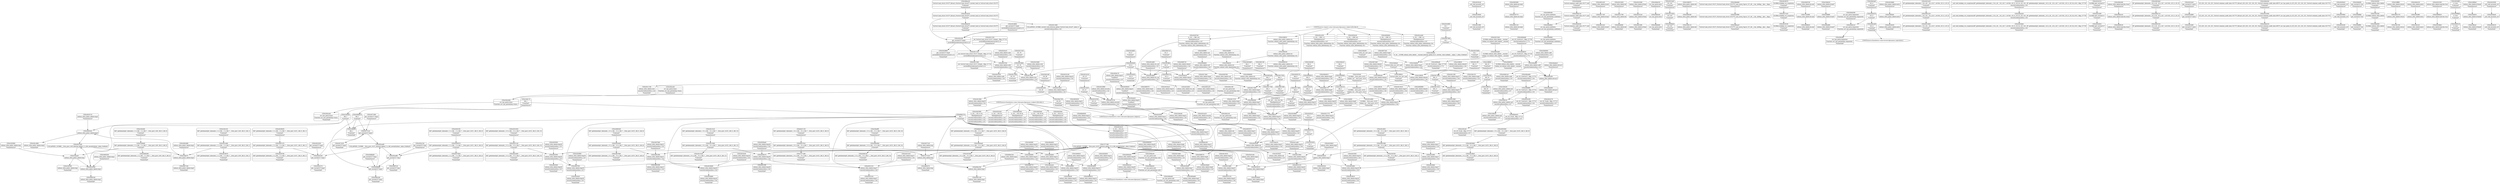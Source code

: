 digraph {
	CE0x55fe580 [shape=record,shape=Mrecord,label="{CE0x55fe580|i64_4|*Constant*|*SummSource*}"]
	CE0x5605970 [shape=record,shape=Mrecord,label="{CE0x5605970|selinux_xfrm_delete:tmp11|security/selinux/xfrm.c,142|*SummSink*}"]
	CE0x5615540 [shape=record,shape=Mrecord,label="{CE0x5615540|GLOBAL:selinux_xfrm_delete.__warned|Global_var:selinux_xfrm_delete.__warned|*SummSource*}"]
	CE0x5639760 [shape=record,shape=Mrecord,label="{CE0x5639760|selinux_xfrm_delete:call|security/selinux/xfrm.c,142|*SummSink*}"]
	CE0x56372c0 [shape=record,shape=Mrecord,label="{CE0x56372c0|selinux_xfrm_delete:tmp|*SummSource*}"]
	CE0x568a5d0 [shape=record,shape=Mrecord,label="{CE0x568a5d0|get_current227:tmp1|*SummSink*}"]
	CE0x56162a0 [shape=record,shape=Mrecord,label="{CE0x56162a0|_call_void_mcount()_#3|*SummSource*}"]
	CE0x56721a0 [shape=record,shape=Mrecord,label="{CE0x56721a0|get_current227:tmp3}"]
	CE0x55fbce0 [shape=record,shape=Mrecord,label="{CE0x55fbce0|selinux_xfrm_policy_delete:call|security/selinux/xfrm.c,327|*SummSink*}"]
	CE0x560f570 [shape=record,shape=Mrecord,label="{CE0x560f570|selinux_xfrm_delete:tmp6|security/selinux/xfrm.c,142}"]
	CE0x55fe510 [shape=record,shape=Mrecord,label="{CE0x55fe510|i64_5|*Constant*|*SummSink*}"]
	CE0x562f710 [shape=record,shape=Mrecord,label="{CE0x562f710|i32_1|*Constant*}"]
	CE0x5616c00 [shape=record,shape=Mrecord,label="{CE0x5616c00|selinux_xfrm_delete:tmp16|security/selinux/xfrm.c,142|*SummSource*}"]
	CE0x560f370 [shape=record,shape=Mrecord,label="{CE0x560f370|selinux_xfrm_delete:tmp5|security/selinux/xfrm.c,142|*SummSource*}"]
	CE0x563a920 [shape=record,shape=Mrecord,label="{CE0x563a920|i32_0|*Constant*|*SummSink*}"]
	CE0x5605060 [shape=record,shape=Mrecord,label="{CE0x5605060|selinux_xfrm_delete:do.body|*SummSource*}"]
	CE0x5618db0 [shape=record,shape=Mrecord,label="{CE0x5618db0|selinux_xfrm_delete:tmp10|security/selinux/xfrm.c,142|*SummSink*}"]
	CE0x5608b60 [shape=record,shape=Mrecord,label="{CE0x5608b60|get_current227:tmp1}"]
	CE0x564d150 [shape=record,shape=Mrecord,label="{CE0x564d150|%struct.common_audit_data.1017*_null|*Constant*}"]
	CE0x5612c10 [shape=record,shape=Mrecord,label="{CE0x5612c10|selinux_xfrm_delete:tmp24|security/selinux/xfrm.c,144|*SummSink*}"]
	CE0x563ccd0 [shape=record,shape=Mrecord,label="{CE0x563ccd0|i64_0|*Constant*|*SummSink*}"]
	CE0x5604e60 [shape=record,shape=Mrecord,label="{CE0x5604e60|selinux_xfrm_delete:tmp7|security/selinux/xfrm.c,142|*SummSink*}"]
	CE0x5605150 [shape=record,shape=Mrecord,label="{CE0x5605150|selinux_xfrm_delete:do.body|*SummSink*}"]
	CE0x5636150 [shape=record,shape=Mrecord,label="{CE0x5636150|i64_0|*Constant*|*SummSource*}"]
	CE0x5633d70 [shape=record,shape=Mrecord,label="{CE0x5633d70|selinux_xfrm_delete:tmp3}"]
	CE0x562f780 [shape=record,shape=Mrecord,label="{CE0x562f780|selinux_xfrm_delete:tmp29|security/selinux/xfrm.c,147}"]
	CE0x56045c0 [shape=record,shape=Mrecord,label="{CE0x56045c0|selinux_xfrm_delete:tmp30|security/selinux/xfrm.c,147|*SummSink*}"]
	CE0x5600810 [shape=record,shape=Mrecord,label="{CE0x5600810|i64_4|*Constant*}"]
	CE0x564f4f0 [shape=record,shape=Mrecord,label="{CE0x564f4f0|selinux_xfrm_delete:tmp32|security/selinux/xfrm.c,150|*SummSource*}"]
	CE0x5616b90 [shape=record,shape=Mrecord,label="{CE0x5616b90|selinux_xfrm_delete:tmp16|security/selinux/xfrm.c,142}"]
	CE0x5601450 [shape=record,shape=Mrecord,label="{CE0x5601450|selinux_xfrm_delete:if.end|*SummSource*}"]
	CE0x5615830 [shape=record,shape=Mrecord,label="{CE0x5615830|selinux_xfrm_delete:bb|*SummSource*}"]
	CE0x56102a0 [shape=record,shape=Mrecord,label="{CE0x56102a0|selinux_xfrm_delete:if.then}"]
	CE0x5615790 [shape=record,shape=Mrecord,label="{CE0x5615790|selinux_xfrm_delete:bb}"]
	CE0x564b9d0 [shape=record,shape=Mrecord,label="{CE0x564b9d0|avc_has_perm:entry|*SummSink*}"]
	CE0x561f060 [shape=record,shape=Mrecord,label="{CE0x561f060|selinux_xfrm_delete:tmp17|security/selinux/xfrm.c,142|*SummSink*}"]
	CE0x5603ed0 [shape=record,shape=Mrecord,label="{CE0x5603ed0|GLOBAL:selinux_xfrm_delete.__warned|Global_var:selinux_xfrm_delete.__warned}"]
	CE0x5615dc0 [shape=record,shape=Mrecord,label="{CE0x5615dc0|i32_142|*Constant*|*SummSource*}"]
	CE0x55fb5b0 [shape=record,shape=Mrecord,label="{CE0x55fb5b0|selinux_xfrm_policy_delete:call|security/selinux/xfrm.c,327|*SummSource*}"]
	CE0x5616f00 [shape=record,shape=Mrecord,label="{CE0x5616f00|i8_1|*Constant*|*SummSource*}"]
	CE0x5612060 [shape=record,shape=Mrecord,label="{CE0x5612060|selinux_xfrm_delete:tmp22|security/selinux/xfrm.c,144|*SummSink*}"]
	CE0x55fcbf0 [shape=record,shape=Mrecord,label="{CE0x55fcbf0|selinux_xfrm_delete:ctx|Function::selinux_xfrm_delete&Arg::ctx::|*SummSource*}"]
	CE0x5610fd0 [shape=record,shape=Mrecord,label="{CE0x5610fd0|i32_78|*Constant*}"]
	CE0x5603940 [shape=record,shape=Mrecord,label="{CE0x5603940|i64*_getelementptr_inbounds_(_15_x_i64_,_15_x_i64_*___llvm_gcov_ctr25,_i64_0,_i64_9)|*Constant*|*SummSource*}"]
	CE0x564bed0 [shape=record,shape=Mrecord,label="{CE0x564bed0|avc_has_perm:ssid|Function::avc_has_perm&Arg::ssid::|*SummSink*}"]
	CE0x561f7b0 [shape=record,shape=Mrecord,label="{CE0x561f7b0|selinux_xfrm_delete:call4|security/selinux/xfrm.c,142}"]
	CE0x55fb110 [shape=record,shape=Mrecord,label="{CE0x55fb110|selinux_xfrm_policy_delete:bb|*SummSink*}"]
	CE0x566e8d0 [shape=record,shape=Mrecord,label="{CE0x566e8d0|%struct.task_struct.1015*_(%struct.task_struct.1015**)*_asm_movq_%gs:$_1:P_,$0_,_r,im,_dirflag_,_fpsr_,_flags_|*SummSource*}"]
	CE0x5618070 [shape=record,shape=Mrecord,label="{CE0x5618070|GLOBAL:lockdep_rcu_suspicious|*Constant*|*SummSource*}"]
	CE0x6cb70c0 [shape=record,shape=Mrecord,label="{CE0x6cb70c0|i64*_getelementptr_inbounds_(_15_x_i64_,_15_x_i64_*___llvm_gcov_ctr25,_i64_0,_i64_0)|*Constant*}"]
	CE0x564c190 [shape=record,shape=Mrecord,label="{CE0x564c190|avc_has_perm:tsid|Function::avc_has_perm&Arg::tsid::|*SummSource*}"]
	CE0x72ce060 [shape=record,shape=Mrecord,label="{CE0x72ce060|selinux_xfrm_delete:do.end}"]
	CE0x561fa10 [shape=record,shape=Mrecord,label="{CE0x561fa10|selinux_xfrm_delete:call4|security/selinux/xfrm.c,142|*SummSource*}"]
	CE0x5614140 [shape=record,shape=Mrecord,label="{CE0x5614140|selinux_xfrm_delete:tmp19|security/selinux/xfrm.c,142|*SummSource*}"]
	CE0x564d4d0 [shape=record,shape=Mrecord,label="{CE0x564d4d0|%struct.common_audit_data.1017*_null|*Constant*|*SummSource*}"]
	CE0x5609ed0 [shape=record,shape=Mrecord,label="{CE0x5609ed0|_ret_i32_%retval.0,_!dbg_!27728|security/selinux/avc.c,775|*SummSink*}"]
	CE0x5642990 [shape=record,shape=Mrecord,label="{CE0x5642990|4:_i32,_:_CR_12,16_|*MultipleSource*|security/selinux/xfrm.c,142|security/selinux/xfrm.c,142|security/selinux/xfrm.c,147}"]
	CE0x560af60 [shape=record,shape=Mrecord,label="{CE0x560af60|selinux_xfrm_delete:if.end7|*SummSink*}"]
	CE0x55fecb0 [shape=record,shape=Mrecord,label="{CE0x55fecb0|selinux_xfrm_delete:tmp21|security/selinux/xfrm.c,142|*SummSource*}"]
	CE0x5600240 [shape=record,shape=Mrecord,label="{CE0x5600240|selinux_xfrm_policy_delete:tmp1|*SummSink*}"]
	CE0x5622b60 [shape=record,shape=Mrecord,label="{CE0x5622b60|i8_1|*Constant*|*SummSink*}"]
	CE0x5631310 [shape=record,shape=Mrecord,label="{CE0x5631310|selinux_xfrm_delete:tmp27|security/selinux/xfrm.c,145}"]
	CE0x5613b80 [shape=record,shape=Mrecord,label="{CE0x5613b80|selinux_xfrm_delete:cred|security/selinux/xfrm.c,142|*SummSource*}"]
	CE0x5608d00 [shape=record,shape=Mrecord,label="{CE0x5608d00|selinux_xfrm_delete:ctx|Function::selinux_xfrm_delete&Arg::ctx::|*SummSink*}"]
	"CONST[source:0(mediator),value:0(static)][purpose:{operation}]"
	CE0x5603a30 [shape=record,shape=Mrecord,label="{CE0x5603a30|selinux_xfrm_delete:tobool|security/selinux/xfrm.c,142|*SummSink*}"]
	CE0x562ae20 [shape=record,shape=Mrecord,label="{CE0x562ae20|%struct.task_struct.1015**_bitcast_(%struct.task_struct**_current_task_to_%struct.task_struct.1015**)|*Constant*}"]
	CE0x5619d60 [shape=record,shape=Mrecord,label="{CE0x5619d60|selinux_xfrm_policy_delete:entry|*SummSource*}"]
	CE0x56312a0 [shape=record,shape=Mrecord,label="{CE0x56312a0|i64*_getelementptr_inbounds_(_15_x_i64_,_15_x_i64_*___llvm_gcov_ctr25,_i64_0,_i64_13)|*Constant*}"]
	CE0x5615f90 [shape=record,shape=Mrecord,label="{CE0x5615f90|_call_void_mcount()_#3|*SummSink*}"]
	CE0x56012f0 [shape=record,shape=Mrecord,label="{CE0x56012f0|i64_3|*Constant*|*SummSource*}"]
	CE0x565a7e0 [shape=record,shape=Mrecord,label="{CE0x565a7e0|get_current227:tmp|*SummSource*}"]
	CE0x55fe410 [shape=record,shape=Mrecord,label="{CE0x55fe410|i64_5|*Constant*|*SummSource*}"]
	CE0x5624190 [shape=record,shape=Mrecord,label="{CE0x5624190|get_current227:tmp2}"]
	CE0x5601e20 [shape=record,shape=Mrecord,label="{CE0x5601e20|i8*_getelementptr_inbounds_(_24_x_i8_,_24_x_i8_*_.str244,_i32_0,_i32_0)|*Constant*}"]
	CE0x560a430 [shape=record,shape=Mrecord,label="{CE0x560a430|_call_void_lockdep_rcu_suspicious(i8*_getelementptr_inbounds_(_24_x_i8_,_24_x_i8_*_.str244,_i32_0,_i32_0),_i32_142,_i8*_getelementptr_inbounds_(_45_x_i8_,_45_x_i8_*_.str1245,_i32_0,_i32_0))_#10,_!dbg_!27729|security/selinux/xfrm.c,142}"]
	CE0x561e440 [shape=record,shape=Mrecord,label="{CE0x561e440|4:_i32,_:_CRE_2,4_|*MultipleSource*|security/selinux/xfrm.c,147|Function::selinux_xfrm_policy_delete&Arg::ctx::|Function::selinux_xfrm_delete&Arg::ctx::}"]
	CE0x5612770 [shape=record,shape=Mrecord,label="{CE0x5612770|selinux_xfrm_delete:tmp23|security/selinux/xfrm.c,144|*SummSink*}"]
	CE0x561b330 [shape=record,shape=Mrecord,label="{CE0x561b330|selinux_xfrm_delete:call4|security/selinux/xfrm.c,142|*SummSink*}"]
	CE0x5606510 [shape=record,shape=Mrecord,label="{CE0x5606510|selinux_xfrm_delete:sid|security/selinux/xfrm.c,147|*SummSource*}"]
	CE0x561b850 [shape=record,shape=Mrecord,label="{CE0x561b850|GLOBAL:get_current227|*Constant*|*SummSink*}"]
	CE0x561ca40 [shape=record,shape=Mrecord,label="{CE0x561ca40|COLLAPSED:_GCMRE___llvm_gcov_ctr9_internal_global_2_x_i64_zeroinitializer:_elem_0:default:}"]
	CE0x56011d0 [shape=record,shape=Mrecord,label="{CE0x56011d0|selinux_xfrm_delete:tmp1|*SummSink*}"]
	"CONST[source:0(mediator),value:2(dynamic)][purpose:{object}]"
	CE0x561f610 [shape=record,shape=Mrecord,label="{CE0x561f610|selinux_xfrm_delete:tmp18|security/selinux/xfrm.c,142|*SummSink*}"]
	CE0x560e2c0 [shape=record,shape=Mrecord,label="{CE0x560e2c0|selinux_xfrm_delete:land.lhs.true2}"]
	CE0x55f2fa0 [shape=record,shape=Mrecord,label="{CE0x55f2fa0|GLOBAL:__llvm_gcov_ctr25|Global_var:__llvm_gcov_ctr25|*SummSource*}"]
	CE0x55fec40 [shape=record,shape=Mrecord,label="{CE0x55fec40|selinux_xfrm_delete:tmp21|security/selinux/xfrm.c,142}"]
	CE0x5629630 [shape=record,shape=Mrecord,label="{CE0x5629630|i64*_getelementptr_inbounds_(_2_x_i64_,_2_x_i64_*___llvm_gcov_ctr21,_i64_0,_i64_1)|*Constant*|*SummSource*}"]
	CE0x56034e0 [shape=record,shape=Mrecord,label="{CE0x56034e0|i8*_getelementptr_inbounds_(_45_x_i8_,_45_x_i8_*_.str1245,_i32_0,_i32_0)|*Constant*|*SummSource*}"]
	CE0x566ea50 [shape=record,shape=Mrecord,label="{CE0x566ea50|%struct.task_struct.1015**_bitcast_(%struct.task_struct**_current_task_to_%struct.task_struct.1015**)|*Constant*|*SummSource*}"]
	CE0x5606720 [shape=record,shape=Mrecord,label="{CE0x5606720|selinux_xfrm_delete:tobool|security/selinux/xfrm.c,142|*SummSource*}"]
	CE0x5614980 [shape=record,shape=Mrecord,label="{CE0x5614980|selinux_xfrm_delete:security|security/selinux/xfrm.c,142|*SummSource*}"]
	CE0x563cdc0 [shape=record,shape=Mrecord,label="{CE0x563cdc0|GLOBAL:__llvm_gcov_ctr25|Global_var:__llvm_gcov_ctr25}"]
	CE0x5618100 [shape=record,shape=Mrecord,label="{CE0x5618100|GLOBAL:lockdep_rcu_suspicious|*Constant*|*SummSink*}"]
	CE0x5611f80 [shape=record,shape=Mrecord,label="{CE0x5611f80|i64_11|*Constant*}"]
	CE0x55fb870 [shape=record,shape=Mrecord,label="{CE0x55fb870|selinux_xfrm_policy_delete:bb|*SummSource*}"]
	CE0x5610ce0 [shape=record,shape=Mrecord,label="{CE0x5610ce0|get_current227:entry|*SummSource*}"]
	CE0x562f890 [shape=record,shape=Mrecord,label="{CE0x562f890|selinux_xfrm_delete:tmp29|security/selinux/xfrm.c,147|*SummSource*}"]
	CE0x55feb10 [shape=record,shape=Mrecord,label="{CE0x55feb10|selinux_xfrm_delete:tmp20|security/selinux/xfrm.c,142}"]
	CE0x56396f0 [shape=record,shape=Mrecord,label="{CE0x56396f0|selinux_xfrm_delete:call|security/selinux/xfrm.c,142|*SummSource*}"]
	CE0x5630e70 [shape=record,shape=Mrecord,label="{CE0x5630e70|selinux_xfrm_delete:tmp26|security/selinux/xfrm.c,145}"]
	CE0x56006d0 [shape=record,shape=Mrecord,label="{CE0x56006d0|i64_5|*Constant*}"]
	CE0x55fe5f0 [shape=record,shape=Mrecord,label="{CE0x55fe5f0|i64_4|*Constant*|*SummSink*}"]
	CE0x561dfc0 [shape=record,shape=Mrecord,label="{CE0x561dfc0|selinux_xfrm_delete:ctx_sid|security/selinux/xfrm.c,147|*SummSink*}"]
	CE0x55faae0 [shape=record,shape=Mrecord,label="{CE0x55faae0|selinux_xfrm_policy_delete:tmp}"]
	CE0x55fb450 [shape=record,shape=Mrecord,label="{CE0x55fb450|selinux_xfrm_delete:if.end7|*SummSource*}"]
	CE0x562fcc0 [shape=record,shape=Mrecord,label="{CE0x562fcc0|i32_1|*Constant*|*SummSource*}"]
	CE0x5624410 [shape=record,shape=Mrecord,label="{CE0x5624410|4:_i32,_:_CR_4,8_|*MultipleSource*|security/selinux/xfrm.c,142|security/selinux/xfrm.c,142|security/selinux/xfrm.c,147}"]
	CE0x55fb500 [shape=record,shape=Mrecord,label="{CE0x55fb500|selinux_xfrm_policy_delete:ctx|Function::selinux_xfrm_policy_delete&Arg::ctx::}"]
	CE0x55f2ce0 [shape=record,shape=Mrecord,label="{CE0x55f2ce0|_ret_i32_%call,_!dbg_!27713|security/selinux/xfrm.c,327|*SummSink*}"]
	CE0x6bbd180 [shape=record,shape=Mrecord,label="{CE0x6bbd180|selinux_xfrm_delete:tmp12|security/selinux/xfrm.c,142|*SummSink*}"]
	CE0x564adc0 [shape=record,shape=Mrecord,label="{CE0x564adc0|selinux_xfrm_delete:tmp31|*LoadInst*|security/selinux/xfrm.c,147|*SummSink*}"]
	CE0x56174e0 [shape=record,shape=Mrecord,label="{CE0x56174e0|selinux_xfrm_delete:tmp4|security/selinux/xfrm.c,142|*SummSource*}"]
	CE0x561e880 [shape=record,shape=Mrecord,label="{CE0x561e880|GLOBAL:__llvm_gcov_ctr25|Global_var:__llvm_gcov_ctr25|*SummSink*}"]
	CE0x5611360 [shape=record,shape=Mrecord,label="{CE0x5611360|_ret_%struct.task_struct.1015*_%tmp4,_!dbg_!27714|./arch/x86/include/asm/current.h,14|*SummSink*}"]
	CE0x56079d0 [shape=record,shape=Mrecord,label="{CE0x56079d0|selinux_xfrm_delete:tmp15|security/selinux/xfrm.c,142|*SummSource*}"]
	CE0x564f480 [shape=record,shape=Mrecord,label="{CE0x564f480|selinux_xfrm_delete:tmp32|security/selinux/xfrm.c,150}"]
	CE0x5612610 [shape=record,shape=Mrecord,label="{CE0x5612610|selinux_xfrm_delete:tmp23|security/selinux/xfrm.c,144|*SummSource*}"]
	CE0x5605830 [shape=record,shape=Mrecord,label="{CE0x5605830|selinux_xfrm_delete:tmp11|security/selinux/xfrm.c,142|*SummSource*}"]
	CE0x5601360 [shape=record,shape=Mrecord,label="{CE0x5601360|i64_3|*Constant*|*SummSink*}"]
	CE0x55fdf10 [shape=record,shape=Mrecord,label="{CE0x55fdf10|selinux_xfrm_policy_delete:ctx|Function::selinux_xfrm_policy_delete&Arg::ctx::|*SummSource*}"]
	CE0x561e5b0 [shape=record,shape=Mrecord,label="{CE0x561e5b0|i32_(i32,_i32,_i16,_i32,_%struct.common_audit_data.1017*)*_bitcast_(i32_(i32,_i32,_i16,_i32,_%struct.common_audit_data.495*)*_avc_has_perm_to_i32_(i32,_i32,_i16,_i32,_%struct.common_audit_data.1017*)*)|*Constant*}"]
	CE0x69dc210 [shape=record,shape=Mrecord,label="{CE0x69dc210|i64_1|*Constant*}"]
	CE0x562e3f0 [shape=record,shape=Mrecord,label="{CE0x562e3f0|get_current227:tmp4|./arch/x86/include/asm/current.h,14}"]
	CE0x5650bc0 [shape=record,shape=Mrecord,label="{CE0x5650bc0|_call_void_mcount()_#3|*SummSource*}"]
	CE0x564b2b0 [shape=record,shape=Mrecord,label="{CE0x564b2b0|i32_(i32,_i32,_i16,_i32,_%struct.common_audit_data.1017*)*_bitcast_(i32_(i32,_i32,_i16,_i32,_%struct.common_audit_data.495*)*_avc_has_perm_to_i32_(i32,_i32,_i16,_i32,_%struct.common_audit_data.1017*)*)|*Constant*|*SummSource*}"]
	CE0x55fed20 [shape=record,shape=Mrecord,label="{CE0x55fed20|selinux_xfrm_delete:tmp21|security/selinux/xfrm.c,142|*SummSink*}"]
	CE0x5619400 [shape=record,shape=Mrecord,label="{CE0x5619400|_call_void_mcount()_#3}"]
	CE0x55fd900 [shape=record,shape=Mrecord,label="{CE0x55fd900|i64_1|*Constant*|*SummSink*}"]
	CE0x560a950 [shape=record,shape=Mrecord,label="{CE0x560a950|selinux_xfrm_delete:tmp13|security/selinux/xfrm.c,142|*SummSource*}"]
	CE0x5605af0 [shape=record,shape=Mrecord,label="{CE0x5605af0|selinux_xfrm_delete:tmp12|security/selinux/xfrm.c,142}"]
	CE0x69dc280 [shape=record,shape=Mrecord,label="{CE0x69dc280|selinux_xfrm_delete:tmp1}"]
	CE0x5610ef0 [shape=record,shape=Mrecord,label="{CE0x5610ef0|get_current227:entry|*SummSink*}"]
	CE0x561ef00 [shape=record,shape=Mrecord,label="{CE0x561ef00|selinux_xfrm_delete:tmp17|security/selinux/xfrm.c,142}"]
	CE0x55fd6f0 [shape=record,shape=Mrecord,label="{CE0x55fd6f0|selinux_xfrm_delete:if.end7}"]
	CE0x562f290 [shape=record,shape=Mrecord,label="{CE0x562f290|selinux_xfrm_delete:tmp28|security/selinux/xfrm.c,147}"]
	CE0x55fddd0 [shape=record,shape=Mrecord,label="{CE0x55fddd0|i64*_getelementptr_inbounds_(_2_x_i64_,_2_x_i64_*___llvm_gcov_ctr9,_i64_0,_i64_0)|*Constant*}"]
	CE0x5611ff0 [shape=record,shape=Mrecord,label="{CE0x5611ff0|i64_11|*Constant*|*SummSource*}"]
	CE0x560e770 [shape=record,shape=Mrecord,label="{CE0x560e770|selinux_xfrm_delete:tmp9|security/selinux/xfrm.c,142}"]
	CE0x5617470 [shape=record,shape=Mrecord,label="{CE0x5617470|selinux_xfrm_delete:tmp4|security/selinux/xfrm.c,142|*SummSink*}"]
	CE0x55ff530 [shape=record,shape=Mrecord,label="{CE0x55ff530|selinux_xfrm_delete:tobool5|security/selinux/xfrm.c,144|*SummSink*}"]
	CE0x55ff800 [shape=record,shape=Mrecord,label="{CE0x55ff800|i64_10|*Constant*|*SummSource*}"]
	CE0x560e3b0 [shape=record,shape=Mrecord,label="{CE0x560e3b0|selinux_xfrm_delete:land.lhs.true2|*SummSource*}"]
	CE0x5613e50 [shape=record,shape=Mrecord,label="{CE0x5613e50|i32_22|*Constant*}"]
	"CONST[source:0(mediator),value:2(dynamic)][purpose:{subject}]"
	CE0x56189f0 [shape=record,shape=Mrecord,label="{CE0x56189f0|%struct.task_struct.1015*_(%struct.task_struct.1015**)*_asm_movq_%gs:$_1:P_,$0_,_r,im,_dirflag_,_fpsr_,_flags_}"]
	CE0x56073a0 [shape=record,shape=Mrecord,label="{CE0x56073a0|selinux_xfrm_delete:tmp8|security/selinux/xfrm.c,142|*SummSource*}"]
	CE0x561d8a0 [shape=record,shape=Mrecord,label="{CE0x561d8a0|i64*_getelementptr_inbounds_(_15_x_i64_,_15_x_i64_*___llvm_gcov_ctr25,_i64_0,_i64_9)|*Constant*|*SummSink*}"]
	CE0x56120d0 [shape=record,shape=Mrecord,label="{CE0x56120d0|i64*_getelementptr_inbounds_(_15_x_i64_,_15_x_i64_*___llvm_gcov_ctr25,_i64_0,_i64_12)|*Constant*}"]
	CE0x565a9f0 [shape=record,shape=Mrecord,label="{CE0x565a9f0|get_current227:tmp}"]
	CE0x56736a0 [shape=record,shape=Mrecord,label="{CE0x56736a0|i64*_getelementptr_inbounds_(_2_x_i64_,_2_x_i64_*___llvm_gcov_ctr21,_i64_0,_i64_0)|*Constant*|*SummSink*}"]
	CE0x5606b70 [shape=record,shape=Mrecord,label="{CE0x5606b70|128:_i8*,_:_CR_128,136_|*MultipleSource*|security/selinux/xfrm.c,142|security/selinux/xfrm.c,142}"]
	CE0x5634dc0 [shape=record,shape=Mrecord,label="{CE0x5634dc0|selinux_xfrm_delete:tmp3|*SummSink*}"]
	CE0x564c430 [shape=record,shape=Mrecord,label="{CE0x564c430|i16_39|*Constant*}"]
	CE0x564f1a0 [shape=record,shape=Mrecord,label="{CE0x564f1a0|i64*_getelementptr_inbounds_(_15_x_i64_,_15_x_i64_*___llvm_gcov_ctr25,_i64_0,_i64_14)|*Constant*|*SummSink*}"]
	CE0x5618f20 [shape=record,shape=Mrecord,label="{CE0x5618f20|selinux_xfrm_delete:tmp11|security/selinux/xfrm.c,142}"]
	CE0x5611960 [shape=record,shape=Mrecord,label="{CE0x5611960|selinux_xfrm_delete:cred|security/selinux/xfrm.c,142}"]
	CE0x55fdd20 [shape=record,shape=Mrecord,label="{CE0x55fdd20|selinux_xfrm_delete:ctx|Function::selinux_xfrm_delete&Arg::ctx::}"]
	CE0x560a8e0 [shape=record,shape=Mrecord,label="{CE0x560a8e0|selinux_xfrm_delete:tmp13|security/selinux/xfrm.c,142}"]
	CE0x5612ad0 [shape=record,shape=Mrecord,label="{CE0x5612ad0|selinux_xfrm_delete:tmp24|security/selinux/xfrm.c,144|*SummSource*}"]
	CE0x56044a0 [shape=record,shape=Mrecord,label="{CE0x56044a0|selinux_xfrm_delete:tmp30|security/selinux/xfrm.c,147}"]
	CE0x56226f0 [shape=record,shape=Mrecord,label="{CE0x56226f0|selinux_xfrm_delete:if.then|*SummSink*}"]
	CE0x5617390 [shape=record,shape=Mrecord,label="{CE0x5617390|i64_0|*Constant*}"]
	CE0x562f590 [shape=record,shape=Mrecord,label="{CE0x562f590|selinux_xfrm_delete:tmp28|security/selinux/xfrm.c,147|*SummSink*}"]
	CE0x56177b0 [shape=record,shape=Mrecord,label="{CE0x56177b0|i64_2|*Constant*|*SummSink*}"]
	CE0x56501f0 [shape=record,shape=Mrecord,label="{CE0x56501f0|i64*_getelementptr_inbounds_(_2_x_i64_,_2_x_i64_*___llvm_gcov_ctr21,_i64_0,_i64_0)|*Constant*|*SummSource*}"]
	CE0x5618890 [shape=record,shape=Mrecord,label="{CE0x5618890|get_current227:tmp4|./arch/x86/include/asm/current.h,14|*SummSource*}"]
	CE0x56074d0 [shape=record,shape=Mrecord,label="{CE0x56074d0|selinux_xfrm_delete:tobool1|security/selinux/xfrm.c,142|*SummSource*}"]
	CE0x5600500 [shape=record,shape=Mrecord,label="{CE0x5600500|selinux_xfrm_policy_delete:tmp1|*SummSource*}"]
	CE0x56030c0 [shape=record,shape=Mrecord,label="{CE0x56030c0|selinux_xfrm_policy_delete:tmp3}"]
	CE0x56068c0 [shape=record,shape=Mrecord,label="{CE0x56068c0|selinux_xfrm_delete:do.end|*SummSink*}"]
	CE0x5638590 [shape=record,shape=Mrecord,label="{CE0x5638590|i32_0|*Constant*}"]
	CE0x56135e0 [shape=record,shape=Mrecord,label="{CE0x56135e0|i64*_getelementptr_inbounds_(_15_x_i64_,_15_x_i64_*___llvm_gcov_ctr25,_i64_0,_i64_12)|*Constant*|*SummSink*}"]
	CE0x5600660 [shape=record,shape=Mrecord,label="{CE0x5600660|selinux_xfrm_delete:tobool1|security/selinux/xfrm.c,142|*SummSink*}"]
	CE0x5616870 [shape=record,shape=Mrecord,label="{CE0x5616870|i64*_getelementptr_inbounds_(_2_x_i64_,_2_x_i64_*___llvm_gcov_ctr9,_i64_0,_i64_1)|*Constant*|*SummSink*}"]
	CE0x564ce80 [shape=record,shape=Mrecord,label="{CE0x564ce80|i32_4|*Constant*|*SummSink*}"]
	CE0x56076b0 [shape=record,shape=Mrecord,label="{CE0x56076b0|i64*_getelementptr_inbounds_(_15_x_i64_,_15_x_i64_*___llvm_gcov_ctr25,_i64_0,_i64_8)|*Constant*|*SummSink*}"]
	CE0x560f300 [shape=record,shape=Mrecord,label="{CE0x560f300|selinux_xfrm_delete:tmp5|security/selinux/xfrm.c,142}"]
	CE0x5617e20 [shape=record,shape=Mrecord,label="{CE0x5617e20|GLOBAL:lockdep_rcu_suspicious|*Constant*}"]
	CE0x55f93b0 [shape=record,shape=Mrecord,label="{CE0x55f93b0|selinux_xfrm_policy_delete:entry}"]
	CE0x561ef70 [shape=record,shape=Mrecord,label="{CE0x561ef70|selinux_xfrm_delete:tmp17|security/selinux/xfrm.c,142|*SummSource*}"]
	CE0x560e810 [shape=record,shape=Mrecord,label="{CE0x560e810|selinux_xfrm_delete:tmp9|security/selinux/xfrm.c,142|*SummSource*}"]
	CE0x5609e60 [shape=record,shape=Mrecord,label="{CE0x5609e60|_ret_i32_%retval.0,_!dbg_!27728|security/selinux/avc.c,775|*SummSource*}"]
	CE0x564ebc0 [shape=record,shape=Mrecord,label="{CE0x564ebc0|selinux_xfrm_delete:retval.0|*SummSource*}"]
	CE0x564ff00 [shape=record,shape=Mrecord,label="{CE0x564ff00|get_current227:bb|*SummSink*}"]
	CE0x560a0b0 [shape=record,shape=Mrecord,label="{CE0x560a0b0|i64*_getelementptr_inbounds_(_15_x_i64_,_15_x_i64_*___llvm_gcov_ctr25,_i64_0,_i64_14)|*Constant*}"]
	CE0x561b200 [shape=record,shape=Mrecord,label="{CE0x561b200|_ret_i32_%retval.0,_!dbg_!27751|security/selinux/xfrm.c,150|*SummSink*}"]
	CE0x562fd30 [shape=record,shape=Mrecord,label="{CE0x562fd30|i32_1|*Constant*|*SummSink*}"]
	CE0x55f2030 [shape=record,shape=Mrecord,label="{CE0x55f2030|selinux_xfrm_delete:tmp2|*SummSink*}"]
	CE0x55fe120 [shape=record,shape=Mrecord,label="{CE0x55fe120|selinux_xfrm_delete:tmp8|security/selinux/xfrm.c,142|*SummSink*}"]
	CE0x5616d60 [shape=record,shape=Mrecord,label="{CE0x5616d60|selinux_xfrm_delete:tmp16|security/selinux/xfrm.c,142|*SummSink*}"]
	CE0x5608530 [shape=record,shape=Mrecord,label="{CE0x5608530|selinux_xfrm_delete:land.lhs.true2|*SummSink*}"]
	CE0x5616430 [shape=record,shape=Mrecord,label="{CE0x5616430|selinux_xfrm_policy_delete:entry|*SummSink*}"]
	CE0x55ff050 [shape=record,shape=Mrecord,label="{CE0x55ff050|%struct.xfrm_sec_ctx*_null|*Constant*|*SummSink*}"]
	CE0x56125a0 [shape=record,shape=Mrecord,label="{CE0x56125a0|selinux_xfrm_delete:tmp23|security/selinux/xfrm.c,144}"]
	CE0x564d290 [shape=record,shape=Mrecord,label="{CE0x564d290|avc_has_perm:requested|Function::avc_has_perm&Arg::requested::|*SummSource*}"]
	CE0x56132c0 [shape=record,shape=Mrecord,label="{CE0x56132c0|i64*_getelementptr_inbounds_(_15_x_i64_,_15_x_i64_*___llvm_gcov_ctr25,_i64_0,_i64_12)|*Constant*|*SummSource*}"]
	CE0x5619b70 [shape=record,shape=Mrecord,label="{CE0x5619b70|selinux_xfrm_delete:tmp6|security/selinux/xfrm.c,142|*SummSource*}"]
	CE0x5605590 [shape=record,shape=Mrecord,label="{CE0x5605590|selinux_xfrm_delete:tmp15|security/selinux/xfrm.c,142|*SummSink*}"]
	CE0x5608950 [shape=record,shape=Mrecord,label="{CE0x5608950|GLOBAL:selinux_xfrm_delete.__warned|Global_var:selinux_xfrm_delete.__warned|*SummSink*}"]
	CE0x55f2340 [shape=record,shape=Mrecord,label="{CE0x55f2340|GLOBAL:selinux_xfrm_delete|*Constant*}"]
	CE0x55fb2c0 [shape=record,shape=Mrecord,label="{CE0x55fb2c0|selinux_xfrm_policy_delete:call|security/selinux/xfrm.c,327}"]
	CE0x5617400 [shape=record,shape=Mrecord,label="{CE0x5617400|selinux_xfrm_delete:tmp4|security/selinux/xfrm.c,142}"]
	CE0x566eb30 [shape=record,shape=Mrecord,label="{CE0x566eb30|%struct.task_struct.1015**_bitcast_(%struct.task_struct**_current_task_to_%struct.task_struct.1015**)|*Constant*|*SummSink*}"]
	CE0x55fee00 [shape=record,shape=Mrecord,label="{CE0x55fee00|%struct.xfrm_sec_ctx*_null|*Constant*|*SummSource*}"]
	CE0x564d810 [shape=record,shape=Mrecord,label="{CE0x564d810|_ret_i32_%retval.0,_!dbg_!27728|security/selinux/avc.c,775}"]
	CE0x5609350 [shape=record,shape=Mrecord,label="{CE0x5609350|selinux_xfrm_policy_delete:ctx|Function::selinux_xfrm_policy_delete&Arg::ctx::|*SummSink*}"]
	CE0x5650070 [shape=record,shape=Mrecord,label="{CE0x5650070|i64*_getelementptr_inbounds_(_2_x_i64_,_2_x_i64_*___llvm_gcov_ctr21,_i64_0,_i64_0)|*Constant*}"]
	CE0x5614a20 [shape=record,shape=Mrecord,label="{CE0x5614a20|selinux_xfrm_delete:security|security/selinux/xfrm.c,142|*SummSink*}"]
	CE0x5630c70 [shape=record,shape=Mrecord,label="{CE0x5630c70|selinux_xfrm_delete:tmp31|*LoadInst*|security/selinux/xfrm.c,147|*SummSource*}"]
	CE0x5601080 [shape=record,shape=Mrecord,label="{CE0x5601080|i64*_getelementptr_inbounds_(_15_x_i64_,_15_x_i64_*___llvm_gcov_ctr25,_i64_0,_i64_1)|*Constant*}"]
	CE0x5601570 [shape=record,shape=Mrecord,label="{CE0x5601570|selinux_xfrm_delete:return}"]
	CE0x5612220 [shape=record,shape=Mrecord,label="{CE0x5612220|selinux_xfrm_delete:tmp22|security/selinux/xfrm.c,144}"]
	CE0x561e330 [shape=record,shape=Mrecord,label="{CE0x561e330|4:_i32,_:_CRE_1,2_|*MultipleSource*|security/selinux/xfrm.c,147|Function::selinux_xfrm_policy_delete&Arg::ctx::|Function::selinux_xfrm_delete&Arg::ctx::}"]
	CE0x55f2d90 [shape=record,shape=Mrecord,label="{CE0x55f2d90|selinux_xfrm_delete:entry}"]
	CE0x5619190 [shape=record,shape=Mrecord,label="{CE0x5619190|selinux_xfrm_delete:land.lhs.true|*SummSource*}"]
	CE0x5633c40 [shape=record,shape=Mrecord,label="{CE0x5633c40|selinux_xfrm_delete:tmp3|*SummSource*}"]
	CE0x5619b00 [shape=record,shape=Mrecord,label="{CE0x5619b00|selinux_xfrm_delete:tmp6|security/selinux/xfrm.c,142|*SummSink*}"]
	CE0x563bac0 [shape=record,shape=Mrecord,label="{CE0x563bac0|selinux_xfrm_delete:tobool|security/selinux/xfrm.c,142}"]
	CE0x56195c0 [shape=record,shape=Mrecord,label="{CE0x56195c0|selinux_xfrm_delete:tmp2}"]
	CE0x5618900 [shape=record,shape=Mrecord,label="{CE0x5618900|get_current227:tmp4|./arch/x86/include/asm/current.h,14|*SummSink*}"]
	CE0x566eac0 [shape=record,shape=Mrecord,label="{CE0x566eac0|%struct.task_struct.1015*_(%struct.task_struct.1015**)*_asm_movq_%gs:$_1:P_,$0_,_r,im,_dirflag_,_fpsr_,_flags_|*SummSink*}"]
	CE0x562f300 [shape=record,shape=Mrecord,label="{CE0x562f300|selinux_xfrm_delete:tmp28|security/selinux/xfrm.c,147|*SummSource*}"]
	CE0x562fe40 [shape=record,shape=Mrecord,label="{CE0x562fe40|selinux_xfrm_delete:sid|security/selinux/xfrm.c,147|*SummSink*}"]
	CE0x5611840 [shape=record,shape=Mrecord,label="{CE0x5611840|i32_78|*Constant*|*SummSink*}"]
	CE0x561ee90 [shape=record,shape=Mrecord,label="{CE0x561ee90|GLOBAL:get_current227|*Constant*}"]
	CE0x6cb6fd0 [shape=record,shape=Mrecord,label="{CE0x6cb6fd0|selinux_xfrm_delete:bb|*SummSink*}"]
	CE0x564d540 [shape=record,shape=Mrecord,label="{CE0x564d540|%struct.common_audit_data.1017*_null|*Constant*|*SummSink*}"]
	CE0x5609c90 [shape=record,shape=Mrecord,label="{CE0x5609c90|avc_has_perm:auditdata|Function::avc_has_perm&Arg::auditdata::|*SummSource*}"]
	CE0x564f980 [shape=record,shape=Mrecord,label="{CE0x564f980|get_current227:bb}"]
	CE0x561dde0 [shape=record,shape=Mrecord,label="{CE0x561dde0|selinux_xfrm_delete:ctx_sid|security/selinux/xfrm.c,147}"]
	CE0x55ff450 [shape=record,shape=Mrecord,label="{CE0x55ff450|selinux_xfrm_delete:tobool5|security/selinux/xfrm.c,144|*SummSource*}"]
	CE0x5620710 [shape=record,shape=Mrecord,label="{CE0x5620710|selinux_xfrm_policy_delete:tmp3|*SummSource*}"]
	CE0x56111e0 [shape=record,shape=Mrecord,label="{CE0x56111e0|_ret_%struct.task_struct.1015*_%tmp4,_!dbg_!27714|./arch/x86/include/asm/current.h,14}"]
	CE0x56117d0 [shape=record,shape=Mrecord,label="{CE0x56117d0|selinux_xfrm_delete:cred|security/selinux/xfrm.c,142|*SummSink*}"]
	CE0x5604630 [shape=record,shape=Mrecord,label="{CE0x5604630|selinux_xfrm_delete:tmp30|security/selinux/xfrm.c,147|*SummSource*}"]
	CE0x5672420 [shape=record,shape=Mrecord,label="{CE0x5672420|get_current227:tmp3|*SummSink*}"]
	CE0x562ed00 [shape=record,shape=Mrecord,label="{CE0x562ed00|i64*_getelementptr_inbounds_(_15_x_i64_,_15_x_i64_*___llvm_gcov_ctr25,_i64_0,_i64_13)|*Constant*|*SummSink*}"]
	CE0x5613ec0 [shape=record,shape=Mrecord,label="{CE0x5613ec0|selinux_xfrm_delete:tmp19|security/selinux/xfrm.c,142}"]
	CE0x564b320 [shape=record,shape=Mrecord,label="{CE0x564b320|i32_(i32,_i32,_i16,_i32,_%struct.common_audit_data.1017*)*_bitcast_(i32_(i32,_i32,_i16,_i32,_%struct.common_audit_data.495*)*_avc_has_perm_to_i32_(i32,_i32,_i16,_i32,_%struct.common_audit_data.1017*)*)|*Constant*|*SummSink*}"]
	CE0x5614f50 [shape=record,shape=Mrecord,label="{CE0x5614f50|i64*_getelementptr_inbounds_(_15_x_i64_,_15_x_i64_*___llvm_gcov_ctr25,_i64_0,_i64_1)|*Constant*|*SummSource*}"]
	CE0x560fb80 [shape=record,shape=Mrecord,label="{CE0x560fb80|i1_true|*Constant*}"]
	CE0x55fa820 [shape=record,shape=Mrecord,label="{CE0x55fa820|selinux_xfrm_delete:if.then6}"]
	CE0x56087e0 [shape=record,shape=Mrecord,label="{CE0x56087e0|get_current227:tmp|*SummSink*}"]
	CE0x564d9b0 [shape=record,shape=Mrecord,label="{CE0x564d9b0|avc_has_perm:auditdata|Function::avc_has_perm&Arg::auditdata::}"]
	CE0x562b930 [shape=record,shape=Mrecord,label="{CE0x562b930|selinux_xfrm_delete:tmp14|security/selinux/xfrm.c,142|*SummSource*}"]
	CE0x55fc930 [shape=record,shape=Mrecord,label="{CE0x55fc930|GLOBAL:selinux_xfrm_delete|*Constant*|*SummSource*}"]
	CE0x560dbe0 [shape=record,shape=Mrecord,label="{CE0x560dbe0|i32_142|*Constant*|*SummSink*}"]
	CE0x564b3e0 [shape=record,shape=Mrecord,label="{CE0x564b3e0|avc_has_perm:entry}"]
	CE0x564ed60 [shape=record,shape=Mrecord,label="{CE0x564ed60|selinux_xfrm_delete:retval.0|*SummSink*}"]
	CE0x5630b50 [shape=record,shape=Mrecord,label="{CE0x5630b50|selinux_xfrm_delete:tmp31|*LoadInst*|security/selinux/xfrm.c,147}"]
	CE0x56171f0 [shape=record,shape=Mrecord,label="{CE0x56171f0|selinux_xfrm_delete:if.end}"]
	CE0x5603af0 [shape=record,shape=Mrecord,label="{CE0x5603af0|i64_2|*Constant*}"]
	CE0x5608f60 [shape=record,shape=Mrecord,label="{CE0x5608f60|_ret_i32_%retval.0,_!dbg_!27751|security/selinux/xfrm.c,150}"]
	CE0x561feb0 [shape=record,shape=Mrecord,label="{CE0x561feb0|i64*_getelementptr_inbounds_(_15_x_i64_,_15_x_i64_*___llvm_gcov_ctr25,_i64_0,_i64_6)|*Constant*|*SummSink*}"]
	CE0x5615460 [shape=record,shape=Mrecord,label="{CE0x5615460|selinux_xfrm_delete:tmp7|security/selinux/xfrm.c,142|*SummSource*}"]
	CE0x5629760 [shape=record,shape=Mrecord,label="{CE0x5629760|i64*_getelementptr_inbounds_(_2_x_i64_,_2_x_i64_*___llvm_gcov_ctr21,_i64_0,_i64_1)|*Constant*|*SummSink*}"]
	CE0x5630a30 [shape=record,shape=Mrecord,label="{CE0x5630a30|4:_i32,_:_CRE_8,8_|*MultipleSource*|security/selinux/xfrm.c,147|Function::selinux_xfrm_policy_delete&Arg::ctx::|Function::selinux_xfrm_delete&Arg::ctx::}"]
	CE0x564ca40 [shape=record,shape=Mrecord,label="{CE0x564ca40|avc_has_perm:tclass|Function::avc_has_perm&Arg::tclass::|*SummSource*}"]
	CE0x561c860 [shape=record,shape=Mrecord,label="{CE0x561c860|selinux_xfrm_policy_delete:tmp3|*SummSink*}"]
	CE0x561b520 [shape=record,shape=Mrecord,label="{CE0x561b520|GLOBAL:get_current227|*Constant*|*SummSource*}"]
	CE0x56302d0 [shape=record,shape=Mrecord,label="{CE0x56302d0|selinux_xfrm_delete:sid|security/selinux/xfrm.c,147}"]
	CE0x56082d0 [shape=record,shape=Mrecord,label="{CE0x56082d0|i64*_getelementptr_inbounds_(_15_x_i64_,_15_x_i64_*___llvm_gcov_ctr25,_i64_0,_i64_8)|*Constant*|*SummSource*}"]
	CE0x5616540 [shape=record,shape=Mrecord,label="{CE0x5616540|selinux_xfrm_policy_delete:tmp1}"]
	CE0x564cae0 [shape=record,shape=Mrecord,label="{CE0x564cae0|avc_has_perm:tclass|Function::avc_has_perm&Arg::tclass::|*SummSink*}"]
	CE0x55fc9e0 [shape=record,shape=Mrecord,label="{CE0x55fc9e0|i64_1|*Constant*}"]
	"CONST[source:0(mediator),value:2(dynamic)][purpose:{subject}][SrcIdx:1]"
	CE0x560ea60 [shape=record,shape=Mrecord,label="{CE0x560ea60|selinux_xfrm_delete:tmp10|security/selinux/xfrm.c,142}"]
	CE0x56047c0 [shape=record,shape=Mrecord,label="{CE0x56047c0|i32_3|*Constant*|*SummSource*}"]
	CE0x560ab40 [shape=record,shape=Mrecord,label="{CE0x560ab40|selinux_xfrm_delete:tmp13|security/selinux/xfrm.c,142|*SummSink*}"]
	CE0x56014c0 [shape=record,shape=Mrecord,label="{CE0x56014c0|selinux_xfrm_delete:if.end|*SummSink*}"]
	CE0x56049e0 [shape=record,shape=Mrecord,label="{CE0x56049e0|4:_i32,_:_CRE_0,1_|*MultipleSource*|security/selinux/xfrm.c,147|Function::selinux_xfrm_policy_delete&Arg::ctx::|Function::selinux_xfrm_delete&Arg::ctx::}"]
	CE0x55fc7d0 [shape=record,shape=Mrecord,label="{CE0x55fc7d0|selinux_xfrm_delete:return|*SummSink*}"]
	CE0x5607240 [shape=record,shape=Mrecord,label="{CE0x5607240|selinux_xfrm_policy_delete:tmp2|*SummSink*}"]
	CE0x6bbd320 [shape=record,shape=Mrecord,label="{CE0x6bbd320|i64*_getelementptr_inbounds_(_15_x_i64_,_15_x_i64_*___llvm_gcov_ctr25,_i64_0,_i64_6)|*Constant*|*SummSource*}"]
	CE0x55febd0 [shape=record,shape=Mrecord,label="{CE0x55febd0|selinux_xfrm_delete:tmp20|security/selinux/xfrm.c,142|*SummSink*}"]
	CE0x55fe040 [shape=record,shape=Mrecord,label="{CE0x55fe040|0:_i8,_:_GCMR_selinux_xfrm_delete.__warned_internal_global_i8_0,_section_.data.unlikely_,_align_1:_elem_0:default:}"]
	CE0x56204b0 [shape=record,shape=Mrecord,label="{CE0x56204b0|_call_void_lockdep_rcu_suspicious(i8*_getelementptr_inbounds_(_24_x_i8_,_24_x_i8_*_.str244,_i32_0,_i32_0),_i32_142,_i8*_getelementptr_inbounds_(_45_x_i8_,_45_x_i8_*_.str1245,_i32_0,_i32_0))_#10,_!dbg_!27729|security/selinux/xfrm.c,142|*SummSink*}"]
	CE0x56002f0 [shape=record,shape=Mrecord,label="{CE0x56002f0|selinux_xfrm_policy_delete:bb}"]
	CE0x564be30 [shape=record,shape=Mrecord,label="{CE0x564be30|avc_has_perm:ssid|Function::avc_has_perm&Arg::ssid::|*SummSource*}"]
	CE0x565aa60 [shape=record,shape=Mrecord,label="{CE0x565aa60|COLLAPSED:_GCMRE___llvm_gcov_ctr21_internal_global_2_x_i64_zeroinitializer:_elem_0:default:}"]
	CE0x5618ca0 [shape=record,shape=Mrecord,label="{CE0x5618ca0|selinux_xfrm_delete:tmp10|security/selinux/xfrm.c,142|*SummSource*}"]
	CE0x5603550 [shape=record,shape=Mrecord,label="{CE0x5603550|i8*_getelementptr_inbounds_(_45_x_i8_,_45_x_i8_*_.str1245,_i32_0,_i32_0)|*Constant*|*SummSink*}"]
	CE0x5609070 [shape=record,shape=Mrecord,label="{CE0x5609070|i64_1|*Constant*}"]
	CE0x564d1c0 [shape=record,shape=Mrecord,label="{CE0x564d1c0|avc_has_perm:requested|Function::avc_has_perm&Arg::requested::}"]
	CE0x56119d0 [shape=record,shape=Mrecord,label="{CE0x56119d0|COLLAPSED:_GCMRE_current_task_external_global_%struct.task_struct*:_elem_0::|security/selinux/xfrm.c,142}"]
	CE0x55fe0b0 [shape=record,shape=Mrecord,label="{CE0x55fe0b0|selinux_xfrm_delete:tmp8|security/selinux/xfrm.c,142}"]
	CE0x5610360 [shape=record,shape=Mrecord,label="{CE0x5610360|selinux_xfrm_delete:if.then|*SummSource*}"]
	CE0x55fa670 [shape=record,shape=Mrecord,label="{CE0x55fa670|selinux_xfrm_policy_delete:tmp2}"]
	CE0x5631420 [shape=record,shape=Mrecord,label="{CE0x5631420|selinux_xfrm_delete:tmp27|security/selinux/xfrm.c,145|*SummSource*}"]
	CE0x56196c0 [shape=record,shape=Mrecord,label="{CE0x56196c0|selinux_xfrm_delete:tmp2|*SummSource*}"]
	CE0x5608bd0 [shape=record,shape=Mrecord,label="{CE0x5608bd0|get_current227:tmp1|*SummSource*}"]
	CE0x55fe9a0 [shape=record,shape=Mrecord,label="{CE0x55fe9a0|%struct.xfrm_sec_ctx*_null|*Constant*}"]
	CE0x564f770 [shape=record,shape=Mrecord,label="{CE0x564f770|selinux_xfrm_delete:tmp32|security/selinux/xfrm.c,150|*SummSink*}"]
	CE0x55fd170 [shape=record,shape=Mrecord,label="{CE0x55fd170|i64_1|*Constant*|*SummSource*}"]
	CE0x5615d50 [shape=record,shape=Mrecord,label="{CE0x5615d50|i32_142|*Constant*}"]
	CE0x5607e70 [shape=record,shape=Mrecord,label="{CE0x5607e70|i64*_getelementptr_inbounds_(_2_x_i64_,_2_x_i64_*___llvm_gcov_ctr21,_i64_0,_i64_1)|*Constant*}"]
	CE0x56128e0 [shape=record,shape=Mrecord,label="{CE0x56128e0|selinux_xfrm_delete:tmp24|security/selinux/xfrm.c,144}"]
	CE0x564c870 [shape=record,shape=Mrecord,label="{CE0x564c870|i32_4|*Constant*}"]
	CE0x564b0b0 [shape=record,shape=Mrecord,label="{CE0x564b0b0|selinux_xfrm_delete:call8|security/selinux/xfrm.c,147|*SummSource*}"]
	CE0x564b1a0 [shape=record,shape=Mrecord,label="{CE0x564b1a0|selinux_xfrm_delete:call8|security/selinux/xfrm.c,147|*SummSink*}"]
	CE0x5603b60 [shape=record,shape=Mrecord,label="{CE0x5603b60|i64_2|*Constant*|*SummSource*}"]
	CE0x564c700 [shape=record,shape=Mrecord,label="{CE0x564c700|i16_39|*Constant*|*SummSink*}"]
	CE0x55fc5c0 [shape=record,shape=Mrecord,label="{CE0x55fc5c0|selinux_xfrm_delete:entry|*SummSink*}"]
	CE0x5620440 [shape=record,shape=Mrecord,label="{CE0x5620440|_call_void_lockdep_rcu_suspicious(i8*_getelementptr_inbounds_(_24_x_i8_,_24_x_i8_*_.str244,_i32_0,_i32_0),_i32_142,_i8*_getelementptr_inbounds_(_45_x_i8_,_45_x_i8_*_.str1245,_i32_0,_i32_0))_#10,_!dbg_!27729|security/selinux/xfrm.c,142|*SummSource*}"]
	CE0x56243a0 [shape=record,shape=Mrecord,label="{CE0x56243a0|4:_i32,_:_CR_0,4_|*MultipleSource*|security/selinux/xfrm.c,142|security/selinux/xfrm.c,142|security/selinux/xfrm.c,147}"]
	CE0x562b9f0 [shape=record,shape=Mrecord,label="{CE0x562b9f0|i1_true|*Constant*|*SummSource*}"]
	CE0x5614330 [shape=record,shape=Mrecord,label="{CE0x5614330|i32_22|*Constant*|*SummSink*}"]
	CE0x55fe660 [shape=record,shape=Mrecord,label="{CE0x55fe660|selinux_xfrm_delete:tmp9|security/selinux/xfrm.c,142|*SummSink*}"]
	CE0x564b550 [shape=record,shape=Mrecord,label="{CE0x564b550|avc_has_perm:entry|*SummSource*}"]
	CE0x5611550 [shape=record,shape=Mrecord,label="{CE0x5611550|i32_78|*Constant*|*SummSource*}"]
	CE0x6cb7130 [shape=record,shape=Mrecord,label="{CE0x6cb7130|i64*_getelementptr_inbounds_(_15_x_i64_,_15_x_i64_*___llvm_gcov_ctr25,_i64_0,_i64_0)|*Constant*|*SummSource*}"]
	CE0x5613010 [shape=record,shape=Mrecord,label="{CE0x5613010|selinux_xfrm_delete:tmp25|security/selinux/xfrm.c,144|*SummSource*}"]
	CE0x5615940 [shape=record,shape=Mrecord,label="{CE0x5615940|i8*_getelementptr_inbounds_(_24_x_i8_,_24_x_i8_*_.str244,_i32_0,_i32_0)|*Constant*|*SummSink*}"]
	CE0x564c2c0 [shape=record,shape=Mrecord,label="{CE0x564c2c0|avc_has_perm:tsid|Function::avc_has_perm&Arg::tsid::|*SummSink*}"]
	CE0x55f2800 [shape=record,shape=Mrecord,label="{CE0x55f2800|selinux_xfrm_policy_delete:tmp|*SummSource*}"]
	CE0x5617930 [shape=record,shape=Mrecord,label="{CE0x5617930|i64_3|*Constant*}"]
	CE0x564fe90 [shape=record,shape=Mrecord,label="{CE0x564fe90|get_current227:bb|*SummSource*}"]
	CE0x560e660 [shape=record,shape=Mrecord,label="{CE0x560e660|GLOBAL:selinux_xfrm_delete|*Constant*|*SummSink*}"]
	CE0x5618770 [shape=record,shape=Mrecord,label="{CE0x5618770|selinux_xfrm_delete:do.body}"]
	CE0x561def0 [shape=record,shape=Mrecord,label="{CE0x561def0|selinux_xfrm_delete:ctx_sid|security/selinux/xfrm.c,147|*SummSource*}"]
	CE0x5604750 [shape=record,shape=Mrecord,label="{CE0x5604750|i32_3|*Constant*|*SummSink*}"]
	CE0x563a8b0 [shape=record,shape=Mrecord,label="{CE0x563a8b0|i32_0|*Constant*|*SummSource*}"]
	CE0x56081c0 [shape=record,shape=Mrecord,label="{CE0x56081c0|i1_true|*Constant*|*SummSink*}"]
	CE0x5614730 [shape=record,shape=Mrecord,label="{CE0x5614730|selinux_xfrm_delete:security|security/selinux/xfrm.c,142}"]
	CE0x5612db0 [shape=record,shape=Mrecord,label="{CE0x5612db0|selinux_xfrm_delete:tmp25|security/selinux/xfrm.c,144}"]
	CE0x562fa30 [shape=record,shape=Mrecord,label="{CE0x562fa30|selinux_xfrm_delete:tmp29|security/selinux/xfrm.c,147|*SummSink*}"]
	CE0x56307b0 [shape=record,shape=Mrecord,label="{CE0x56307b0|4:_i32,_:_CRE_4,8_|*MultipleSource*|security/selinux/xfrm.c,147|Function::selinux_xfrm_policy_delete&Arg::ctx::|Function::selinux_xfrm_delete&Arg::ctx::}"]
	CE0x5624200 [shape=record,shape=Mrecord,label="{CE0x5624200|get_current227:tmp2|*SummSource*}"]
	CE0x5611f10 [shape=record,shape=Mrecord,label="{CE0x5611f10|i64_11|*Constant*|*SummSink*}"]
	CE0x7577a10 [shape=record,shape=Mrecord,label="{CE0x7577a10|selinux_xfrm_delete:tmp}"]
	CE0x5638520 [shape=record,shape=Mrecord,label="{CE0x5638520|_call_void_mcount()_#3|*SummSink*}"]
	CE0x55ff910 [shape=record,shape=Mrecord,label="{CE0x55ff910|i64_10|*Constant*|*SummSink*}"]
	CE0x5631850 [shape=record,shape=Mrecord,label="{CE0x5631850|i64*_getelementptr_inbounds_(_15_x_i64_,_15_x_i64_*___llvm_gcov_ctr25,_i64_0,_i64_13)|*Constant*|*SummSource*}"]
	CE0x561b960 [shape=record,shape=Mrecord,label="{CE0x561b960|get_current227:entry}"]
	CE0x5608390 [shape=record,shape=Mrecord,label="{CE0x5608390|i64*_getelementptr_inbounds_(_2_x_i64_,_2_x_i64_*___llvm_gcov_ctr9,_i64_0,_i64_0)|*Constant*|*SummSink*}"]
	CE0x564bf90 [shape=record,shape=Mrecord,label="{CE0x564bf90|avc_has_perm:tsid|Function::avc_has_perm&Arg::tsid::}"]
	CE0x5624270 [shape=record,shape=Mrecord,label="{CE0x5624270|get_current227:tmp2|*SummSink*}"]
	CE0x56038d0 [shape=record,shape=Mrecord,label="{CE0x56038d0|i64*_getelementptr_inbounds_(_15_x_i64_,_15_x_i64_*___llvm_gcov_ctr25,_i64_0,_i64_9)|*Constant*}"]
	CE0x5611250 [shape=record,shape=Mrecord,label="{CE0x5611250|_ret_%struct.task_struct.1015*_%tmp4,_!dbg_!27714|./arch/x86/include/asm/current.h,14|*SummSource*}"]
	CE0x55ff160 [shape=record,shape=Mrecord,label="{CE0x55ff160|i64_10|*Constant*}"]
	CE0x564cda0 [shape=record,shape=Mrecord,label="{CE0x564cda0|i32_4|*Constant*|*SummSource*}"]
	CE0x6b0edc0 [shape=record,shape=Mrecord,label="{CE0x6b0edc0|_ret_i32_%call,_!dbg_!27713|security/selinux/xfrm.c,327}"]
	CE0x55fc040 [shape=record,shape=Mrecord,label="{CE0x55fc040|i64*_getelementptr_inbounds_(_2_x_i64_,_2_x_i64_*___llvm_gcov_ctr9,_i64_0,_i64_0)|*Constant*|*SummSource*}"]
	CE0x69dc350 [shape=record,shape=Mrecord,label="{CE0x69dc350|selinux_xfrm_delete:tmp1|*SummSource*}"]
	CE0x564cff0 [shape=record,shape=Mrecord,label="{CE0x564cff0|avc_has_perm:requested|Function::avc_has_perm&Arg::requested::|*SummSink*}"]
	CE0x7577a80 [shape=record,shape=Mrecord,label="{CE0x7577a80|i64*_getelementptr_inbounds_(_15_x_i64_,_15_x_i64_*___llvm_gcov_ctr25,_i64_0,_i64_0)|*Constant*|*SummSink*}"]
	CE0x5618290 [shape=record,shape=Mrecord,label="{CE0x5618290|_call_void_mcount()_#3|*SummSource*}"]
	CE0x5604340 [shape=record,shape=Mrecord,label="{CE0x5604340|4:_i32,_:_CR_20,24_|*MultipleSource*|security/selinux/xfrm.c,142|security/selinux/xfrm.c,142|security/selinux/xfrm.c,147}"]
	CE0x56310f0 [shape=record,shape=Mrecord,label="{CE0x56310f0|selinux_xfrm_delete:tmp26|security/selinux/xfrm.c,145|*SummSink*}"]
	CE0x564c9d0 [shape=record,shape=Mrecord,label="{CE0x564c9d0|avc_has_perm:tclass|Function::avc_has_perm&Arg::tclass::}"]
	CE0x5672380 [shape=record,shape=Mrecord,label="{CE0x5672380|get_current227:tmp3|*SummSource*}"]
	CE0x56142c0 [shape=record,shape=Mrecord,label="{CE0x56142c0|i32_22|*Constant*|*SummSource*}"]
	CE0x560a2f0 [shape=record,shape=Mrecord,label="{CE0x560a2f0|selinux_xfrm_delete:retval.0}"]
	CE0x5608010 [shape=record,shape=Mrecord,label="{CE0x5608010|selinux_xfrm_delete:tmp14|security/selinux/xfrm.c,142|*SummSink*}"]
	CE0x561f500 [shape=record,shape=Mrecord,label="{CE0x561f500|selinux_xfrm_delete:tmp18|security/selinux/xfrm.c,142|*SummSource*}"]
	CE0x560e550 [shape=record,shape=Mrecord,label="{CE0x560e550|selinux_xfrm_delete:entry|*SummSource*}"]
	CE0x564eff0 [shape=record,shape=Mrecord,label="{CE0x564eff0|i64*_getelementptr_inbounds_(_15_x_i64_,_15_x_i64_*___llvm_gcov_ctr25,_i64_0,_i64_14)|*Constant*|*SummSource*}"]
	CE0x55fc3b0 [shape=record,shape=Mrecord,label="{CE0x55fc3b0|selinux_xfrm_policy_delete:tmp|*SummSink*}"]
	CE0x55feaa0 [shape=record,shape=Mrecord,label="{CE0x55feaa0|selinux_xfrm_delete:tmp20|security/selinux/xfrm.c,142|*SummSource*}"]
	CE0x5607960 [shape=record,shape=Mrecord,label="{CE0x5607960|i8_1|*Constant*}"]
	CE0x5634ee0 [shape=record,shape=Mrecord,label="{CE0x5634ee0|_call_void_mcount()_#3}"]
	CE0x5650c60 [shape=record,shape=Mrecord,label="{CE0x5650c60|_call_void_mcount()_#3|*SummSink*}"]
	CE0x5619c60 [shape=record,shape=Mrecord,label="{CE0x5619c60|selinux_xfrm_delete:tmp7|security/selinux/xfrm.c,142}"]
	CE0x56315c0 [shape=record,shape=Mrecord,label="{CE0x56315c0|selinux_xfrm_delete:tmp27|security/selinux/xfrm.c,145|*SummSink*}"]
	CE0x55ffca0 [shape=record,shape=Mrecord,label="{CE0x55ffca0|selinux_xfrm_delete:if.then6|*SummSink*}"]
	CE0x55ff300 [shape=record,shape=Mrecord,label="{CE0x55ff300|selinux_xfrm_delete:tobool5|security/selinux/xfrm.c,144}"]
	CE0x5638600 [shape=record,shape=Mrecord,label="{CE0x5638600|selinux_xfrm_delete:call|security/selinux/xfrm.c,142}"]
	CE0x56067d0 [shape=record,shape=Mrecord,label="{CE0x56067d0|selinux_xfrm_delete:do.end|*SummSource*}"]
	CE0x560a690 [shape=record,shape=Mrecord,label="{CE0x560a690|_ret_i32_%retval.0,_!dbg_!27751|security/selinux/xfrm.c,150|*SummSource*}"]
	CE0x4ef5070 [shape=record,shape=Mrecord,label="{CE0x4ef5070|selinux_xfrm_delete:tmp|*SummSink*}"]
	CE0x560e110 [shape=record,shape=Mrecord,label="{CE0x560e110|i8*_getelementptr_inbounds_(_45_x_i8_,_45_x_i8_*_.str1245,_i32_0,_i32_0)|*Constant*}"]
	CE0x5605d80 [shape=record,shape=Mrecord,label="{CE0x5605d80|selinux_xfrm_policy_delete:tmp2|*SummSource*}"]
	CE0x5642be0 [shape=record,shape=Mrecord,label="{CE0x5642be0|4:_i32,_:_CR_16,20_|*MultipleSource*|security/selinux/xfrm.c,142|security/selinux/xfrm.c,142|security/selinux/xfrm.c,147}"]
	CE0x562b8c0 [shape=record,shape=Mrecord,label="{CE0x562b8c0|selinux_xfrm_delete:tmp14|security/selinux/xfrm.c,142}"]
	CE0x564af80 [shape=record,shape=Mrecord,label="{CE0x564af80|selinux_xfrm_delete:call8|security/selinux/xfrm.c,147}"]
	CE0x5642640 [shape=record,shape=Mrecord,label="{CE0x5642640|4:_i32,_:_CR_8,12_|*MultipleSource*|security/selinux/xfrm.c,142|security/selinux/xfrm.c,142|security/selinux/xfrm.c,147}"]
	CE0x564f9f0 [shape=record,shape=Mrecord,label="{CE0x564f9f0|selinux_xfrm_delete:tmp33|security/selinux/xfrm.c,150}"]
	CE0x5613120 [shape=record,shape=Mrecord,label="{CE0x5613120|selinux_xfrm_delete:tmp25|security/selinux/xfrm.c,144|*SummSink*}"]
	CE0x5604ae0 [shape=record,shape=Mrecord,label="{CE0x5604ae0|i64*_getelementptr_inbounds_(_15_x_i64_,_15_x_i64_*___llvm_gcov_ctr25,_i64_0,_i64_6)|*Constant*}"]
	CE0x564fcf0 [shape=record,shape=Mrecord,label="{CE0x564fcf0|selinux_xfrm_delete:tmp33|security/selinux/xfrm.c,150|*SummSink*}"]
	"CONST[source:1(input),value:2(dynamic)][purpose:{object}][SrcIdx:0]"
	CE0x5608620 [shape=record,shape=Mrecord,label="{CE0x5608620|selinux_xfrm_delete:land.lhs.true}"]
	CE0x561b270 [shape=record,shape=Mrecord,label="{CE0x561b270|_ret_i32_%call,_!dbg_!27713|security/selinux/xfrm.c,327|*SummSource*}"]
	CE0x5630ee0 [shape=record,shape=Mrecord,label="{CE0x5630ee0|selinux_xfrm_delete:tmp26|security/selinux/xfrm.c,145|*SummSource*}"]
	CE0x5613fd0 [shape=record,shape=Mrecord,label="{CE0x5613fd0|selinux_xfrm_delete:tmp19|security/selinux/xfrm.c,142|*SummSink*}"]
	CE0x7577af0 [shape=record,shape=Mrecord,label="{CE0x7577af0|COLLAPSED:_GCMRE___llvm_gcov_ctr25_internal_global_15_x_i64_zeroinitializer:_elem_0:default:}"]
	CE0x5608a40 [shape=record,shape=Mrecord,label="{CE0x5608a40|selinux_xfrm_delete:tobool1|security/selinux/xfrm.c,142}"]
	CE0x562ffe0 [shape=record,shape=Mrecord,label="{CE0x562ffe0|i32_3|*Constant*}"]
	CE0x5622e50 [shape=record,shape=Mrecord,label="{CE0x5622e50|i8*_getelementptr_inbounds_(_24_x_i8_,_24_x_i8_*_.str244,_i32_0,_i32_0)|*Constant*|*SummSource*}"]
	CE0x55f1f30 [shape=record,shape=Mrecord,label="{CE0x55f1f30|i64*_getelementptr_inbounds_(_15_x_i64_,_15_x_i64_*___llvm_gcov_ctr25,_i64_0,_i64_1)|*Constant*|*SummSink*}"]
	CE0x561f490 [shape=record,shape=Mrecord,label="{CE0x561f490|selinux_xfrm_delete:tmp18|security/selinux/xfrm.c,142}"]
	CE0x56509b0 [shape=record,shape=Mrecord,label="{CE0x56509b0|_call_void_mcount()_#3}"]
	CE0x56186b0 [shape=record,shape=Mrecord,label="{CE0x56186b0|selinux_xfrm_delete:land.lhs.true|*SummSink*}"]
	CE0x6bbd040 [shape=record,shape=Mrecord,label="{CE0x6bbd040|selinux_xfrm_delete:tmp12|security/selinux/xfrm.c,142|*SummSource*}"]
	CE0x561be40 [shape=record,shape=Mrecord,label="{CE0x561be40|i64*_getelementptr_inbounds_(_15_x_i64_,_15_x_i64_*___llvm_gcov_ctr25,_i64_0,_i64_8)|*Constant*}"]
	CE0x561cdb0 [shape=record,shape=Mrecord,label="{CE0x561cdb0|i64*_getelementptr_inbounds_(_2_x_i64_,_2_x_i64_*___llvm_gcov_ctr9,_i64_0,_i64_1)|*Constant*}"]
	CE0x56122f0 [shape=record,shape=Mrecord,label="{CE0x56122f0|selinux_xfrm_delete:tmp22|security/selinux/xfrm.c,144|*SummSource*}"]
	CE0x564c5d0 [shape=record,shape=Mrecord,label="{CE0x564c5d0|i16_39|*Constant*|*SummSource*}"]
	CE0x564fb50 [shape=record,shape=Mrecord,label="{CE0x564fb50|selinux_xfrm_delete:tmp33|security/selinux/xfrm.c,150|*SummSource*}"]
	CE0x564bb50 [shape=record,shape=Mrecord,label="{CE0x564bb50|avc_has_perm:ssid|Function::avc_has_perm&Arg::ssid::}"]
	CE0x5605380 [shape=record,shape=Mrecord,label="{CE0x5605380|selinux_xfrm_delete:tmp15|security/selinux/xfrm.c,142}"]
	CE0x55fc250 [shape=record,shape=Mrecord,label="{CE0x55fc250|i64*_getelementptr_inbounds_(_2_x_i64_,_2_x_i64_*___llvm_gcov_ctr9,_i64_0,_i64_1)|*Constant*|*SummSource*}"]
	CE0x55fff80 [shape=record,shape=Mrecord,label="{CE0x55fff80|selinux_xfrm_delete:return|*SummSource*}"]
	CE0x560f500 [shape=record,shape=Mrecord,label="{CE0x560f500|selinux_xfrm_delete:tmp5|security/selinux/xfrm.c,142|*SummSink*}"]
	CE0x564d690 [shape=record,shape=Mrecord,label="{CE0x564d690|avc_has_perm:auditdata|Function::avc_has_perm&Arg::auditdata::|*SummSink*}"]
	CE0x55f89e0 [shape=record,shape=Mrecord,label="{CE0x55f89e0|selinux_xfrm_delete:if.then6|*SummSource*}"]
	CE0x564b2b0 -> CE0x561e5b0
	CE0x55fec40 -> CE0x55fed20
	CE0x69dc210 -> CE0x564f9f0
	CE0x55fb500 -> CE0x5609350
	CE0x5604ae0 -> CE0x560a8e0
	CE0x6cb70c0 -> CE0x7577a80
	CE0x69dc210 -> CE0x562f780
	CE0x564f480 -> CE0x564f9f0
	CE0x560a2f0 -> CE0x564ed60
	CE0x565a9f0 -> CE0x5608b60
	CE0x56119d0 -> CE0x55feb10
	CE0x55fee00 -> CE0x55fe9a0
	CE0x55f2d90 -> CE0x55fc5c0
	CE0x56312a0 -> CE0x562f290
	CE0x5615d50 -> CE0x560dbe0
	CE0x561be40 -> CE0x56076b0
	"CONST[source:1(input),value:2(dynamic)][purpose:{object}][SrcIdx:0]" -> CE0x561e330
	CE0x5631310 -> CE0x7577af0
	CE0x56372c0 -> CE0x7577a10
	CE0x5613ec0 -> CE0x5613fd0
	CE0x564b550 -> CE0x564b3e0
	CE0x56125a0 -> CE0x56128e0
	CE0x5613e50 -> CE0x5614730
	CE0x562f890 -> CE0x562f780
	CE0x562f710 -> CE0x56302d0
	CE0x5672380 -> CE0x56721a0
	CE0x5612db0 -> CE0x5613120
	CE0x56125a0 -> CE0x5612770
	CE0x561dde0 -> CE0x5630b50
	CE0x5615830 -> CE0x5615790
	CE0x55fc250 -> CE0x561cdb0
	CE0x562f780 -> CE0x7577af0
	CE0x5610ce0 -> CE0x561b960
	CE0x5612220 -> CE0x56125a0
	CE0x562ffe0 -> CE0x5604750
	CE0x561be40 -> CE0x5605380
	CE0x564b3e0 -> CE0x564b9d0
	CE0x5611f80 -> CE0x5612220
	CE0x5605d80 -> CE0x55fa670
	CE0x560f300 -> CE0x560f500
	CE0x5601450 -> CE0x56171f0
	CE0x5615540 -> CE0x5603ed0
	CE0x5638600 -> CE0x563bac0
	CE0x56067d0 -> CE0x72ce060
	CE0x5608a40 -> CE0x5600660
	CE0x5605830 -> CE0x5618f20
	CE0x5638590 -> CE0x560a2f0
	CE0x56038d0 -> CE0x561d8a0
	CE0x7577af0 -> CE0x560f570
	CE0x562f290 -> CE0x562f780
	CE0x564bb50 -> CE0x564bed0
	CE0x5616540 -> CE0x561ca40
	CE0x564ebc0 -> CE0x560a2f0
	CE0x560a2f0 -> CE0x5608f60
	CE0x5638590 -> CE0x5614730
	CE0x55ff450 -> CE0x55ff300
	CE0x55faae0 -> CE0x5616540
	CE0x56030c0 -> CE0x561c860
	CE0x55f2340 -> CE0x560e660
	CE0x561ee90 -> CE0x561b850
	CE0x55ff800 -> CE0x55ff160
	CE0x5606510 -> CE0x56302d0
	CE0x564c5d0 -> CE0x564c430
	CE0x5608a40 -> CE0x560e770
	CE0x55fdd20 -> CE0x561dde0
	CE0x55fddd0 -> CE0x55faae0
	CE0x5618890 -> CE0x562e3f0
	CE0x56044a0 -> CE0x564bb50
	CE0x563cdc0 -> CE0x560ea60
	CE0x561ca40 -> CE0x55fa670
	CE0x56006d0 -> CE0x55fe510
	CE0x5608b60 -> CE0x568a5d0
	CE0x55fe9a0 -> CE0x55ff050
	CE0x560fb80 -> CE0x56081c0
	CE0x56128e0 -> CE0x5612c10
	CE0x56119d0 -> CE0x562e3f0
	CE0x55f89e0 -> CE0x55fa820
	CE0x561ef00 -> CE0x561f060
	CE0x560e550 -> CE0x55f2d90
	CE0x5630e70 -> CE0x5631310
	CE0x56721a0 -> CE0x565aa60
	CE0x5612220 -> CE0x5612060
	"CONST[source:1(input),value:2(dynamic)][purpose:{object}][SrcIdx:0]" -> CE0x561e440
	CE0x561ca40 -> CE0x55faae0
	CE0x55feaa0 -> CE0x55feb10
	CE0x7577af0 -> CE0x564f480
	CE0x55fd170 -> CE0x55fc9e0
	CE0x564bf90 -> CE0x564c2c0
	CE0x564fb50 -> CE0x564f9f0
	CE0x5630b50 -> CE0x564adc0
	CE0x561cdb0 -> CE0x5616870
	CE0x69dc210 -> CE0x5633d70
	CE0x560f570 -> CE0x5619b00
	CE0x5611ff0 -> CE0x5611f80
	CE0x55fd170 -> CE0x5609070
	CE0x5613e50 -> CE0x5614330
	CE0x5624190 -> CE0x5624270
	CE0x566e8d0 -> CE0x56189f0
	CE0x69dc210 -> CE0x5631310
	CE0x69dc210 -> CE0x5616b90
	CE0x560e770 -> CE0x55fe660
	CE0x5631310 -> CE0x56315c0
	CE0x5607e70 -> CE0x5629760
	CE0x56196c0 -> CE0x56195c0
	CE0x5617930 -> CE0x5601360
	CE0x563cdc0 -> CE0x560f300
	"CONST[source:0(mediator),value:2(dynamic)][purpose:{subject}][SrcIdx:1]" -> CE0x5604340
	CE0x56082d0 -> CE0x561be40
	CE0x55fa820 -> CE0x55ffca0
	CE0x5650070 -> CE0x56736a0
	CE0x560e110 -> CE0x5603550
	CE0x5605380 -> CE0x5616b90
	CE0x55fec40 -> CE0x56302d0
	CE0x56171f0 -> CE0x56014c0
	CE0x69dc210 -> CE0x69dc280
	CE0x5604630 -> CE0x56044a0
	CE0x560ea60 -> CE0x5618f20
	CE0x5617390 -> CE0x560ea60
	CE0x5638590 -> CE0x56302d0
	CE0x5609070 -> CE0x56721a0
	CE0x562b8c0 -> CE0x5608010
	CE0x564d9b0 -> CE0x564d690
	CE0x5614730 -> CE0x5614a20
	CE0x55fc040 -> CE0x55fddd0
	CE0x56034e0 -> CE0x560e110
	CE0x55feb10 -> CE0x55fec40
	CE0x56012f0 -> CE0x5617930
	CE0x564c870 -> CE0x564d1c0
	CE0x5630ee0 -> CE0x5630e70
	CE0x5601570 -> CE0x55fc7d0
	CE0x5620710 -> CE0x56030c0
	CE0x56119d0 -> CE0x56119d0
	CE0x560a690 -> CE0x5608f60
	CE0x5600500 -> CE0x5616540
	CE0x5638590 -> CE0x5611960
	CE0x5613b80 -> CE0x5611960
	CE0x560e810 -> CE0x560e770
	CE0x561f7b0 -> CE0x561b330
	CE0x69dc280 -> CE0x7577af0
	CE0x56195c0 -> CE0x5633d70
	CE0x5616c00 -> CE0x5616b90
	CE0x5609c90 -> CE0x564d9b0
	CE0x564f480 -> CE0x564f770
	"CONST[source:1(input),value:2(dynamic)][purpose:{object}][SrcIdx:0]" -> CE0x5630a30
	CE0x55fe040 -> CE0x55fe0b0
	CE0x5638590 -> CE0x561dde0
	CE0x5611550 -> CE0x5610fd0
	CE0x563a8b0 -> CE0x5638590
	CE0x5614140 -> CE0x5613ec0
	CE0x5605060 -> CE0x5618770
	CE0x564adc0 -> "CONST[source:0(mediator),value:2(dynamic)][purpose:{object}]"
	CE0x55fddd0 -> CE0x5608390
	CE0x5650070 -> CE0x565a9f0
	CE0x5629630 -> CE0x5607e70
	"CONST[source:0(mediator),value:2(dynamic)][purpose:{subject}][SrcIdx:1]" -> CE0x5642990
	CE0x560e2c0 -> CE0x5608530
	"CONST[source:1(input),value:2(dynamic)][purpose:{object}][SrcIdx:0]" -> CE0x56049e0
	CE0x6cb7130 -> CE0x6cb70c0
	CE0x5600810 -> CE0x560e770
	CE0x5616f00 -> CE0x5607960
	CE0x5608b60 -> CE0x565aa60
	CE0x560e770 -> CE0x560ea60
	CE0x5601080 -> CE0x55f1f30
	CE0x5609e60 -> CE0x564d810
	CE0x562f710 -> CE0x562fd30
	CE0x5615460 -> CE0x5619c60
	CE0x561f7b0 -> CE0x5611960
	CE0x561fa10 -> CE0x561f7b0
	CE0x561dde0 -> CE0x561dfc0
	CE0x7577af0 -> CE0x562f290
	CE0x55fff80 -> CE0x5601570
	CE0x5611960 -> CE0x5613ec0
	CE0x5615790 -> CE0x6cb6fd0
	CE0x5611250 -> CE0x56111e0
	CE0x561e5b0 -> CE0x564b320
	CE0x566ea50 -> CE0x562ae20
	CE0x5618070 -> CE0x5617e20
	CE0x56132c0 -> CE0x56120d0
	CE0x5617390 -> CE0x56125a0
	CE0x5605380 -> CE0x5605590
	CE0x5610360 -> CE0x56102a0
	"CONST[source:0(mediator),value:2(dynamic)][purpose:{subject}][SrcIdx:1]" -> CE0x56243a0
	CE0x5636150 -> CE0x5617390
	CE0x7577af0 -> CE0x5605380
	CE0x5618770 -> CE0x5605150
	CE0x5650bc0 -> CE0x56509b0
	CE0x564ce80 -> "CONST[source:0(mediator),value:0(static)][purpose:{operation}]"
	CE0x5638600 -> CE0x5639760
	CE0x563bac0 -> CE0x5603a30
	CE0x564c700 -> "CONST[source:0(mediator),value:2(dynamic)][purpose:{object}]"
	CE0x564f980 -> CE0x564ff00
	CE0x565aa60 -> CE0x5624190
	CE0x562ae20 -> CE0x56119d0
	CE0x5631420 -> CE0x5631310
	CE0x69dc210 -> CE0x5619c60
	CE0x5618290 -> CE0x5634ee0
	CE0x56045c0 -> "CONST[source:0(mediator),value:2(dynamic)][purpose:{subject}]"
	CE0x560f370 -> CE0x560f300
	CE0x561b270 -> CE0x6b0edc0
	CE0x56122f0 -> CE0x5612220
	CE0x562b9f0 -> CE0x560fb80
	CE0x562b8c0 -> CE0x7577af0
	CE0x5603940 -> CE0x56038d0
	CE0x564eff0 -> CE0x560a0b0
	CE0x5603b60 -> CE0x5603af0
	CE0x5607960 -> CE0x55fe040
	CE0x5608bd0 -> CE0x5608b60
	CE0x7577af0 -> CE0x56128e0
	CE0x564be30 -> CE0x564bb50
	CE0x5609070 -> CE0x55fd900
	CE0x5614730 -> CE0x55feb10
	CE0x5616540 -> CE0x5600240
	CE0x561f490 -> CE0x561f610
	CE0x56073a0 -> CE0x55fe0b0
	CE0x562f300 -> CE0x562f290
	CE0x55ff160 -> CE0x5612220
	CE0x69dc210 -> CE0x562b8c0
	CE0x55fb870 -> CE0x56002f0
	CE0x5605af0 -> CE0x6bbd180
	CE0x5616b90 -> CE0x7577af0
	CE0x55fdd20 -> CE0x5608d00
	"CONST[source:0(mediator),value:2(dynamic)][purpose:{subject}][SrcIdx:1]" -> CE0x5642640
	CE0x564af80 -> CE0x564b1a0
	CE0x564ca40 -> CE0x564c9d0
	CE0x5606b70 -> CE0x55feb10
	CE0x5619c60 -> CE0x5604e60
	CE0x5619c60 -> CE0x7577af0
	CE0x562e3f0 -> CE0x5618900
	CE0x561cdb0 -> CE0x55fa670
	CE0x5601080 -> CE0x56195c0
	CE0x560a0b0 -> CE0x564f480
	CE0x56119d0 -> CE0x5613ec0
	CE0x55fb2c0 -> CE0x6b0edc0
	CE0x561ef00 -> CE0x561f490
	CE0x564c870 -> CE0x564ce80
	CE0x560a8e0 -> CE0x560ab40
	CE0x5618f20 -> CE0x5605af0
	CE0x563bac0 -> CE0x5617400
	CE0x5610fd0 -> CE0x5611840
	CE0x6bbd320 -> CE0x5604ae0
	CE0x56111e0 -> CE0x561f7b0
	CE0x564c430 -> CE0x564c9d0
	CE0x56174e0 -> CE0x5617400
	CE0x5608620 -> CE0x56186b0
	CE0x560f300 -> CE0x560f570
	CE0x564d810 -> CE0x564af80
	CE0x6bbd040 -> CE0x5605af0
	CE0x5612ad0 -> CE0x56128e0
	CE0x564d150 -> CE0x564d9b0
	CE0x564b0b0 -> CE0x564af80
	CE0x5603af0 -> CE0x5617400
	CE0x55fa670 -> CE0x5607240
	CE0x562f780 -> CE0x562fa30
	CE0x69dc210 -> CE0x5605af0
	CE0x5619190 -> CE0x5608620
	CE0x5617390 -> CE0x563ccd0
	CE0x56044a0 -> CE0x56045c0
	CE0x5608f60 -> CE0x561b200
	CE0x564d290 -> CE0x564d1c0
	CE0x5619d60 -> CE0x55f93b0
	CE0x564d150 -> CE0x564d540
	"CONST[source:0(mediator),value:2(dynamic)][purpose:{subject}][SrcIdx:1]" -> CE0x5642be0
	CE0x564c430 -> CE0x564c700
	CE0x564c190 -> CE0x564bf90
	CE0x56047c0 -> CE0x562ffe0
	CE0x564f9f0 -> CE0x7577af0
	CE0x5614f50 -> CE0x5601080
	CE0x55ff300 -> CE0x55ff530
	CE0x5610fd0 -> CE0x5611960
	CE0x5607e70 -> CE0x5624190
	CE0x56307b0 -> CE0x5630b50
	CE0x562ae20 -> CE0x566eb30
	"CONST[source:0(mediator),value:2(dynamic)][purpose:{subject}][SrcIdx:1]" -> CE0x55fecb0
	CE0x56120d0 -> CE0x5630e70
	CE0x5633d70 -> CE0x5634dc0
	CE0x6b0edc0 -> CE0x55f2ce0
	CE0x5607960 -> CE0x5622b60
	CE0x561b520 -> CE0x561ee90
	CE0x5630c70 -> CE0x5630b50
	CE0x56302d0 -> CE0x56044a0
	CE0x5617390 -> CE0x560f300
	CE0x561b960 -> CE0x5610ef0
	"CONST[source:0(mediator),value:2(dynamic)][purpose:{subject}][SrcIdx:1]" -> CE0x5624410
	CE0x56120d0 -> CE0x56135e0
	CE0x56002f0 -> CE0x55fb110
	CE0x69dc210 -> CE0x5612db0
	CE0x5613010 -> CE0x5612db0
	CE0x7577af0 -> CE0x5630e70
	CE0x56396f0 -> CE0x5638600
	CE0x5615dc0 -> CE0x5615d50
	CE0x56102a0 -> CE0x56226f0
	CE0x55fecb0 -> CE0x55fec40
	CE0x564d1c0 -> CE0x564cff0
	CE0x561f500 -> CE0x561f490
	CE0x5608f60 -> CE0x55fb2c0
	CE0x5606720 -> CE0x563bac0
	CE0x7577af0 -> CE0x5618f20
	CE0x56721a0 -> CE0x5672420
	CE0x560a0b0 -> CE0x564f1a0
	CE0x5618f20 -> CE0x5605970
	CE0x69dc280 -> CE0x56011d0
	CE0x5619400 -> CE0x5615f90
	CE0x565a7e0 -> CE0x565a9f0
	CE0x6cb70c0 -> CE0x7577a10
	CE0x5618ca0 -> CE0x560ea60
	CE0x5633c40 -> CE0x5633d70
	CE0x564c9d0 -> CE0x564cae0
	CE0x5617400 -> CE0x5617470
	CE0x560a8e0 -> CE0x562b8c0
	CE0x69dc210 -> CE0x561f490
	CE0x5613ec0 -> CE0x5614730
	CE0x55fdd20 -> CE0x55ff300
	CE0x7577af0 -> CE0x560a8e0
	CE0x55fb2c0 -> CE0x55fbce0
	CE0x560a430 -> CE0x56204b0
	CE0x55fb450 -> CE0x55fd6f0
	CE0x564d4d0 -> CE0x564d150
	CE0x565a9f0 -> CE0x56087e0
	CE0x55fc9e0 -> CE0x56030c0
	CE0x55fd6f0 -> CE0x560af60
	CE0x5603af0 -> CE0x56177b0
	"CONST[source:1(input),value:2(dynamic)][purpose:{object}][SrcIdx:0]" -> CE0x55fdf10
	CE0x562f290 -> CE0x562f590
	CE0x56189f0 -> CE0x566eac0
	CE0x562ae20 -> CE0x562e3f0
	CE0x55fcbf0 -> CE0x55fdd20
	CE0x55fa670 -> CE0x56030c0
	CE0x564cda0 -> CE0x564c870
	CE0x69dc210 -> CE0x55fd900
	CE0x5617e20 -> CE0x5618100
	CE0x564f9f0 -> CE0x564fcf0
	CE0x5638590 -> CE0x563bac0
	CE0x5624190 -> CE0x56721a0
	CE0x56501f0 -> CE0x5650070
	CE0x5631850 -> CE0x56312a0
	CE0x5617400 -> CE0x560f300
	CE0x5624410 -> CE0x56044a0
	CE0x69dc350 -> CE0x69dc280
	CE0x5603ed0 -> CE0x5608950
	CE0x56128e0 -> CE0x5612db0
	CE0x55f2fa0 -> CE0x563cdc0
	CE0x55fe0b0 -> CE0x55fe120
	CE0x565aa60 -> CE0x565a9f0
	CE0x560e3b0 -> CE0x560e2c0
	CE0x561def0 -> CE0x561dde0
	CE0x55fe0b0 -> CE0x5608a40
	CE0x5630e70 -> CE0x56310f0
	CE0x5603ed0 -> CE0x55fe0b0
	CE0x5604ae0 -> CE0x561feb0
	CE0x55fd170 -> CE0x69dc210
	CE0x5633d70 -> CE0x7577af0
	CE0x564f4f0 -> CE0x564f480
	CE0x55feb10 -> CE0x55febd0
	CE0x562e3f0 -> CE0x56111e0
	CE0x55fb500 -> CE0x55fdd20
	CE0x561ef70 -> CE0x561ef00
	CE0x562ffe0 -> CE0x561dde0
	"CONST[source:1(input),value:2(dynamic)][purpose:{object}][SrcIdx:0]" -> CE0x56307b0
	CE0x5617930 -> CE0x5617400
	CE0x562fcc0 -> CE0x562f710
	CE0x55f2800 -> CE0x55faae0
	CE0x5634ee0 -> CE0x5638520
	CE0x55ff300 -> CE0x5612220
	CE0x56302d0 -> CE0x562fe40
	CE0x560ea60 -> CE0x5618db0
	CE0x564af80 -> CE0x560a2f0
	CE0x5624200 -> CE0x5624190
	CE0x561f490 -> CE0x7577af0
	CE0x55fe580 -> CE0x5600810
	CE0x564fe90 -> CE0x564f980
	CE0x5612610 -> CE0x56125a0
	CE0x55fc9e0 -> CE0x5616540
	CE0x5612db0 -> CE0x7577af0
	CE0x5605af0 -> CE0x7577af0
	CE0x55fe410 -> CE0x56006d0
	CE0x56111e0 -> CE0x5611360
	CE0x55fe9a0 -> CE0x55ff300
	CE0x56079d0 -> CE0x5605380
	CE0x56162a0 -> CE0x5619400
	CE0x55ff160 -> CE0x55ff910
	CE0x56142c0 -> CE0x5613e50
	CE0x5611f80 -> CE0x5611f10
	CE0x55fb5b0 -> CE0x55fb2c0
	CE0x5622e50 -> CE0x5601e20
	CE0x5620440 -> CE0x560a430
	CE0x5600810 -> CE0x55fe5f0
	CE0x7577af0 -> CE0x561ef00
	CE0x7577a10 -> CE0x69dc280
	CE0x5601e20 -> CE0x5615940
	CE0x55f93b0 -> CE0x5616430
	CE0x56038d0 -> CE0x561ef00
	CE0x56195c0 -> CE0x55f2030
	CE0x5609070 -> CE0x5608b60
	CE0x55faae0 -> CE0x55fc3b0
	CE0x5611960 -> CE0x56117d0
	CE0x7577af0 -> CE0x7577a10
	CE0x55fc9e0 -> CE0x55fd900
	CE0x56030c0 -> CE0x561ca40
	CE0x560f570 -> CE0x5619c60
	CE0x5638590 -> CE0x563a920
	CE0x5619b70 -> CE0x560f570
	CE0x5630b50 -> CE0x564bf90
	CE0x7577a10 -> CE0x4ef5070
	CE0x7577af0 -> CE0x56195c0
	CE0x562b930 -> CE0x562b8c0
	CE0x72ce060 -> CE0x56068c0
	CE0x5614980 -> CE0x5614730
	CE0x56312a0 -> CE0x562ed00
	CE0x563cdc0 -> CE0x56125a0
	CE0x55fc930 -> CE0x55f2340
	CE0x563cdc0 -> CE0x561e880
	CE0x55fdf10 -> CE0x55fb500
	CE0x56509b0 -> CE0x5650c60
	CE0x560a950 -> CE0x560a8e0
	CE0x564d810 -> CE0x5609ed0
	CE0x56074d0 -> CE0x5608a40
	CE0x5616b90 -> CE0x5616d60
	CE0x56006d0 -> CE0x560e770
}